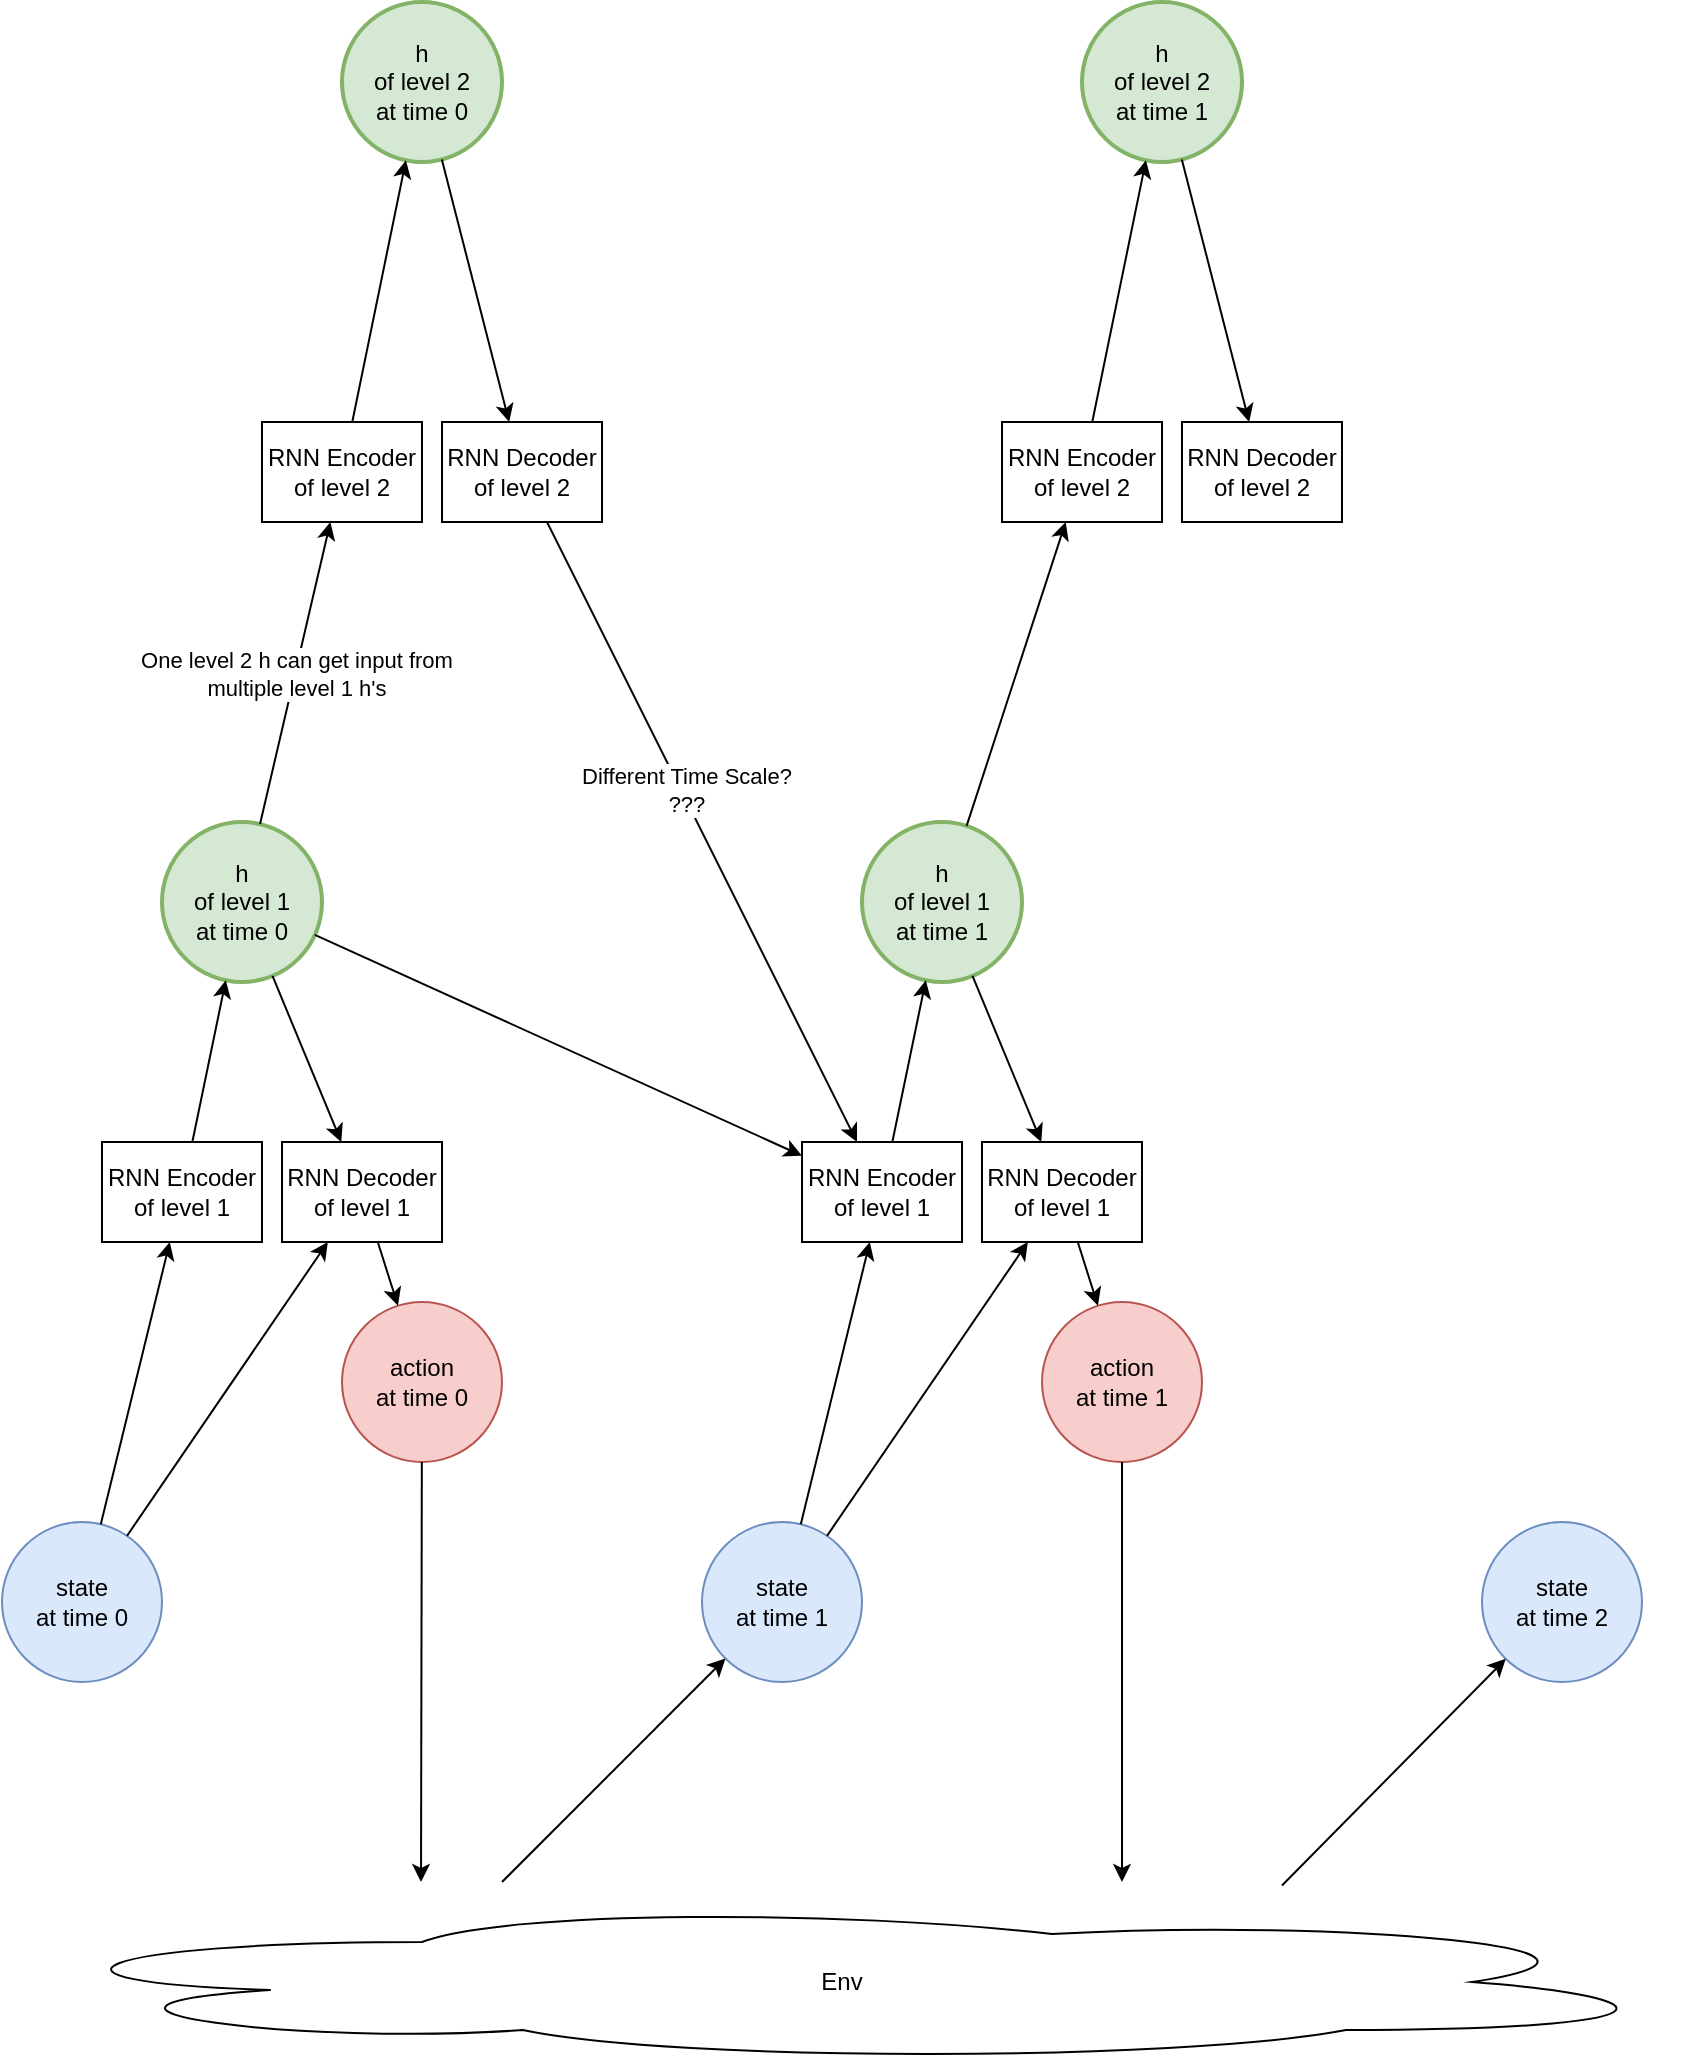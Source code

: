 <mxfile version="14.1.8" type="device"><diagram id="RuIFrbfO9n1gU2f3WX4d" name="Page-1"><mxGraphModel dx="1385" dy="709" grid="1" gridSize="10" guides="1" tooltips="1" connect="1" arrows="1" fold="1" page="1" pageScale="1" pageWidth="850" pageHeight="1100" math="0" shadow="0"><root><mxCell id="0"/><mxCell id="1" parent="0"/><mxCell id="MxRalzoE0W-0yTgmHMrO-2" value="h&lt;br&gt;of level 2&lt;br&gt;at time 0" style="ellipse;whiteSpace=wrap;html=1;aspect=fixed;strokeWidth=2;fillColor=#d5e8d4;strokeColor=#82b366;" parent="1" vertex="1"><mxGeometry x="180" y="20" width="80" height="80" as="geometry"/></mxCell><mxCell id="MxRalzoE0W-0yTgmHMrO-4" value="h&lt;br&gt;of level 1&lt;br&gt;at time 0" style="ellipse;whiteSpace=wrap;html=1;aspect=fixed;strokeWidth=2;fillColor=#d5e8d4;strokeColor=#82b366;" parent="1" vertex="1"><mxGeometry x="90" y="430" width="80" height="80" as="geometry"/></mxCell><mxCell id="MxRalzoE0W-0yTgmHMrO-5" value="state&lt;br&gt;at time 0" style="ellipse;whiteSpace=wrap;html=1;aspect=fixed;fillColor=#dae8fc;strokeColor=#6c8ebf;" parent="1" vertex="1"><mxGeometry x="10" y="780" width="80" height="80" as="geometry"/></mxCell><mxCell id="MxRalzoE0W-0yTgmHMrO-6" value="RNN Encoder&lt;br&gt;of level 1" style="rounded=0;whiteSpace=wrap;html=1;" parent="1" vertex="1"><mxGeometry x="60" y="590" width="80" height="50" as="geometry"/></mxCell><mxCell id="MxRalzoE0W-0yTgmHMrO-7" value="" style="endArrow=classic;html=1;" parent="1" source="MxRalzoE0W-0yTgmHMrO-5" target="MxRalzoE0W-0yTgmHMrO-6" edge="1"><mxGeometry width="50" height="50" relative="1" as="geometry"><mxPoint x="570" y="490" as="sourcePoint"/><mxPoint x="620" y="440" as="targetPoint"/></mxGeometry></mxCell><mxCell id="MxRalzoE0W-0yTgmHMrO-8" value="" style="endArrow=classic;html=1;" parent="1" source="MxRalzoE0W-0yTgmHMrO-6" target="MxRalzoE0W-0yTgmHMrO-4" edge="1"><mxGeometry width="50" height="50" relative="1" as="geometry"><mxPoint x="570" y="490" as="sourcePoint"/><mxPoint x="620" y="440" as="targetPoint"/></mxGeometry></mxCell><mxCell id="MxRalzoE0W-0yTgmHMrO-9" value="RNN Decoder&lt;br&gt;of level 1" style="rounded=0;whiteSpace=wrap;html=1;" parent="1" vertex="1"><mxGeometry x="150" y="590" width="80" height="50" as="geometry"/></mxCell><mxCell id="MxRalzoE0W-0yTgmHMrO-10" value="" style="endArrow=classic;html=1;" parent="1" source="MxRalzoE0W-0yTgmHMrO-4" target="MxRalzoE0W-0yTgmHMrO-9" edge="1"><mxGeometry width="50" height="50" relative="1" as="geometry"><mxPoint x="570" y="490" as="sourcePoint"/><mxPoint x="620" y="440" as="targetPoint"/></mxGeometry></mxCell><mxCell id="MxRalzoE0W-0yTgmHMrO-11" value="" style="endArrow=classic;html=1;" parent="1" source="MxRalzoE0W-0yTgmHMrO-5" target="MxRalzoE0W-0yTgmHMrO-9" edge="1"><mxGeometry width="50" height="50" relative="1" as="geometry"><mxPoint x="570" y="490" as="sourcePoint"/><mxPoint x="620" y="440" as="targetPoint"/></mxGeometry></mxCell><mxCell id="MxRalzoE0W-0yTgmHMrO-12" value="action&lt;br&gt;at time 0" style="ellipse;whiteSpace=wrap;html=1;aspect=fixed;fillColor=#f8cecc;strokeColor=#b85450;" parent="1" vertex="1"><mxGeometry x="180" y="670" width="80" height="80" as="geometry"/></mxCell><mxCell id="MxRalzoE0W-0yTgmHMrO-13" value="" style="endArrow=classic;html=1;" parent="1" source="MxRalzoE0W-0yTgmHMrO-9" target="MxRalzoE0W-0yTgmHMrO-12" edge="1"><mxGeometry width="50" height="50" relative="1" as="geometry"><mxPoint x="570" y="490" as="sourcePoint"/><mxPoint x="620" y="440" as="targetPoint"/></mxGeometry></mxCell><mxCell id="MxRalzoE0W-0yTgmHMrO-14" value="Env" style="ellipse;shape=cloud;whiteSpace=wrap;html=1;" parent="1" vertex="1"><mxGeometry x="10" y="970" width="840" height="80" as="geometry"/></mxCell><mxCell id="MxRalzoE0W-0yTgmHMrO-16" value="state&lt;br&gt;at time 1" style="ellipse;whiteSpace=wrap;html=1;aspect=fixed;fillColor=#dae8fc;strokeColor=#6c8ebf;" parent="1" vertex="1"><mxGeometry x="360" y="780" width="80" height="80" as="geometry"/></mxCell><mxCell id="MxRalzoE0W-0yTgmHMrO-17" value="" style="endArrow=classic;html=1;" parent="1" target="MxRalzoE0W-0yTgmHMrO-16" edge="1"><mxGeometry width="50" height="50" relative="1" as="geometry"><mxPoint x="260" y="960" as="sourcePoint"/><mxPoint x="620" y="540" as="targetPoint"/></mxGeometry></mxCell><mxCell id="MxRalzoE0W-0yTgmHMrO-19" value="h&lt;br&gt;of level 1&lt;br&gt;at time 1" style="ellipse;whiteSpace=wrap;html=1;aspect=fixed;strokeWidth=2;fillColor=#d5e8d4;strokeColor=#82b366;" parent="1" vertex="1"><mxGeometry x="440" y="430" width="80" height="80" as="geometry"/></mxCell><mxCell id="MxRalzoE0W-0yTgmHMrO-20" value="RNN Encoder&lt;br&gt;of level 1" style="rounded=0;whiteSpace=wrap;html=1;" parent="1" vertex="1"><mxGeometry x="410" y="590" width="80" height="50" as="geometry"/></mxCell><mxCell id="MxRalzoE0W-0yTgmHMrO-21" value="" style="endArrow=classic;html=1;" parent="1" source="MxRalzoE0W-0yTgmHMrO-16" target="MxRalzoE0W-0yTgmHMrO-20" edge="1"><mxGeometry width="50" height="50" relative="1" as="geometry"><mxPoint x="407.635" y="780.735" as="sourcePoint"/><mxPoint x="970" y="440" as="targetPoint"/></mxGeometry></mxCell><mxCell id="MxRalzoE0W-0yTgmHMrO-22" value="" style="endArrow=classic;html=1;" parent="1" source="MxRalzoE0W-0yTgmHMrO-20" target="MxRalzoE0W-0yTgmHMrO-19" edge="1"><mxGeometry width="50" height="50" relative="1" as="geometry"><mxPoint x="920" y="490" as="sourcePoint"/><mxPoint x="970" y="440" as="targetPoint"/></mxGeometry></mxCell><mxCell id="MxRalzoE0W-0yTgmHMrO-23" value="RNN Decoder&lt;br&gt;of level 1" style="rounded=0;whiteSpace=wrap;html=1;" parent="1" vertex="1"><mxGeometry x="500" y="590" width="80" height="50" as="geometry"/></mxCell><mxCell id="MxRalzoE0W-0yTgmHMrO-24" value="" style="endArrow=classic;html=1;" parent="1" source="MxRalzoE0W-0yTgmHMrO-19" target="MxRalzoE0W-0yTgmHMrO-23" edge="1"><mxGeometry width="50" height="50" relative="1" as="geometry"><mxPoint x="920" y="490" as="sourcePoint"/><mxPoint x="970" y="440" as="targetPoint"/></mxGeometry></mxCell><mxCell id="MxRalzoE0W-0yTgmHMrO-25" value="" style="endArrow=classic;html=1;" parent="1" source="MxRalzoE0W-0yTgmHMrO-16" target="MxRalzoE0W-0yTgmHMrO-23" edge="1"><mxGeometry width="50" height="50" relative="1" as="geometry"><mxPoint x="423.538" y="787.658" as="sourcePoint"/><mxPoint x="970" y="440" as="targetPoint"/></mxGeometry></mxCell><mxCell id="MxRalzoE0W-0yTgmHMrO-26" value="action&lt;br&gt;at time 1" style="ellipse;whiteSpace=wrap;html=1;aspect=fixed;fillColor=#f8cecc;strokeColor=#b85450;" parent="1" vertex="1"><mxGeometry x="530" y="670" width="80" height="80" as="geometry"/></mxCell><mxCell id="MxRalzoE0W-0yTgmHMrO-27" value="" style="endArrow=classic;html=1;" parent="1" source="MxRalzoE0W-0yTgmHMrO-23" target="MxRalzoE0W-0yTgmHMrO-26" edge="1"><mxGeometry width="50" height="50" relative="1" as="geometry"><mxPoint x="920" y="490" as="sourcePoint"/><mxPoint x="970" y="440" as="targetPoint"/></mxGeometry></mxCell><mxCell id="MxRalzoE0W-0yTgmHMrO-28" value="" style="endArrow=classic;html=1;" parent="1" source="MxRalzoE0W-0yTgmHMrO-26" edge="1"><mxGeometry width="50" height="50" relative="1" as="geometry"><mxPoint x="920" y="590" as="sourcePoint"/><mxPoint x="570" y="960" as="targetPoint"/></mxGeometry></mxCell><mxCell id="MxRalzoE0W-0yTgmHMrO-29" value="" style="endArrow=classic;html=1;" parent="1" source="MxRalzoE0W-0yTgmHMrO-12" edge="1"><mxGeometry width="50" height="50" relative="1" as="geometry"><mxPoint x="219.5" y="750" as="sourcePoint"/><mxPoint x="219.5" y="960" as="targetPoint"/></mxGeometry></mxCell><mxCell id="MxRalzoE0W-0yTgmHMrO-30" value="state&lt;br&gt;at time 2" style="ellipse;whiteSpace=wrap;html=1;aspect=fixed;fillColor=#dae8fc;strokeColor=#6c8ebf;" parent="1" vertex="1"><mxGeometry x="750" y="780" width="80" height="80" as="geometry"/></mxCell><mxCell id="MxRalzoE0W-0yTgmHMrO-31" value="" style="endArrow=classic;html=1;" parent="1" target="MxRalzoE0W-0yTgmHMrO-30" edge="1"><mxGeometry width="50" height="50" relative="1" as="geometry"><mxPoint x="650" y="961.72" as="sourcePoint"/><mxPoint x="761.716" y="850.004" as="targetPoint"/></mxGeometry></mxCell><mxCell id="MxRalzoE0W-0yTgmHMrO-32" value="" style="endArrow=classic;html=1;" parent="1" source="MxRalzoE0W-0yTgmHMrO-4" target="MxRalzoE0W-0yTgmHMrO-20" edge="1"><mxGeometry width="50" height="50" relative="1" as="geometry"><mxPoint x="570" y="640" as="sourcePoint"/><mxPoint x="360" y="500" as="targetPoint"/></mxGeometry></mxCell><mxCell id="MxRalzoE0W-0yTgmHMrO-33" value="RNN Encoder&lt;br&gt;of level 2" style="rounded=0;whiteSpace=wrap;html=1;" parent="1" vertex="1"><mxGeometry x="140" y="230" width="80" height="50" as="geometry"/></mxCell><mxCell id="MxRalzoE0W-0yTgmHMrO-34" value="RNN Decoder&lt;br&gt;of level 2" style="rounded=0;whiteSpace=wrap;html=1;" parent="1" vertex="1"><mxGeometry x="230" y="230" width="80" height="50" as="geometry"/></mxCell><mxCell id="MxRalzoE0W-0yTgmHMrO-35" value="RNN Encoder&lt;br&gt;of level 2" style="rounded=0;whiteSpace=wrap;html=1;" parent="1" vertex="1"><mxGeometry x="510" y="230" width="80" height="50" as="geometry"/></mxCell><mxCell id="MxRalzoE0W-0yTgmHMrO-36" value="RNN Decoder&lt;br&gt;of level 2" style="rounded=0;whiteSpace=wrap;html=1;" parent="1" vertex="1"><mxGeometry x="600" y="230" width="80" height="50" as="geometry"/></mxCell><mxCell id="MxRalzoE0W-0yTgmHMrO-37" value="One level 2 h can get input from&lt;br&gt;multiple level 1 h's" style="endArrow=classic;html=1;" parent="1" source="MxRalzoE0W-0yTgmHMrO-4" target="MxRalzoE0W-0yTgmHMrO-33" edge="1"><mxGeometry width="50" height="50" relative="1" as="geometry"><mxPoint x="570" y="430" as="sourcePoint"/><mxPoint x="620" y="380" as="targetPoint"/></mxGeometry></mxCell><mxCell id="MxRalzoE0W-0yTgmHMrO-38" value="" style="endArrow=classic;html=1;" parent="1" source="MxRalzoE0W-0yTgmHMrO-33" target="MxRalzoE0W-0yTgmHMrO-2" edge="1"><mxGeometry width="50" height="50" relative="1" as="geometry"><mxPoint x="570" y="430" as="sourcePoint"/><mxPoint x="620" y="380" as="targetPoint"/></mxGeometry></mxCell><mxCell id="MxRalzoE0W-0yTgmHMrO-39" value="" style="endArrow=classic;html=1;" parent="1" source="MxRalzoE0W-0yTgmHMrO-2" target="MxRalzoE0W-0yTgmHMrO-34" edge="1"><mxGeometry width="50" height="50" relative="1" as="geometry"><mxPoint x="570" y="430" as="sourcePoint"/><mxPoint x="620" y="380" as="targetPoint"/></mxGeometry></mxCell><mxCell id="MxRalzoE0W-0yTgmHMrO-40" value="" style="endArrow=classic;html=1;" parent="1" source="MxRalzoE0W-0yTgmHMrO-34" target="MxRalzoE0W-0yTgmHMrO-20" edge="1"><mxGeometry width="50" height="50" relative="1" as="geometry"><mxPoint x="570" y="430" as="sourcePoint"/><mxPoint x="620" y="380" as="targetPoint"/></mxGeometry></mxCell><mxCell id="PNGTmFZFFJokbe5Gneom-1" value="Different Time Scale?&lt;br&gt;???" style="edgeLabel;html=1;align=center;verticalAlign=middle;resizable=0;points=[];" vertex="1" connectable="0" parent="MxRalzoE0W-0yTgmHMrO-40"><mxGeometry x="-0.132" y="2" relative="1" as="geometry"><mxPoint as="offset"/></mxGeometry></mxCell><mxCell id="MxRalzoE0W-0yTgmHMrO-41" value="h&lt;br&gt;of level 2&lt;br&gt;at time 1" style="ellipse;whiteSpace=wrap;html=1;aspect=fixed;strokeWidth=2;fillColor=#d5e8d4;strokeColor=#82b366;" parent="1" vertex="1"><mxGeometry x="550" y="20" width="80" height="80" as="geometry"/></mxCell><mxCell id="MxRalzoE0W-0yTgmHMrO-42" value="" style="endArrow=classic;html=1;" parent="1" source="MxRalzoE0W-0yTgmHMrO-19" target="MxRalzoE0W-0yTgmHMrO-35" edge="1"><mxGeometry width="50" height="50" relative="1" as="geometry"><mxPoint x="570" y="430" as="sourcePoint"/><mxPoint x="620" y="380" as="targetPoint"/></mxGeometry></mxCell><mxCell id="MxRalzoE0W-0yTgmHMrO-43" value="" style="endArrow=classic;html=1;" parent="1" source="MxRalzoE0W-0yTgmHMrO-35" target="MxRalzoE0W-0yTgmHMrO-41" edge="1"><mxGeometry width="50" height="50" relative="1" as="geometry"><mxPoint x="570" y="430" as="sourcePoint"/><mxPoint x="620" y="380" as="targetPoint"/></mxGeometry></mxCell><mxCell id="MxRalzoE0W-0yTgmHMrO-44" value="" style="endArrow=classic;html=1;" parent="1" source="MxRalzoE0W-0yTgmHMrO-41" target="MxRalzoE0W-0yTgmHMrO-36" edge="1"><mxGeometry width="50" height="50" relative="1" as="geometry"><mxPoint x="570" y="430" as="sourcePoint"/><mxPoint x="620" y="380" as="targetPoint"/></mxGeometry></mxCell></root></mxGraphModel></diagram></mxfile>